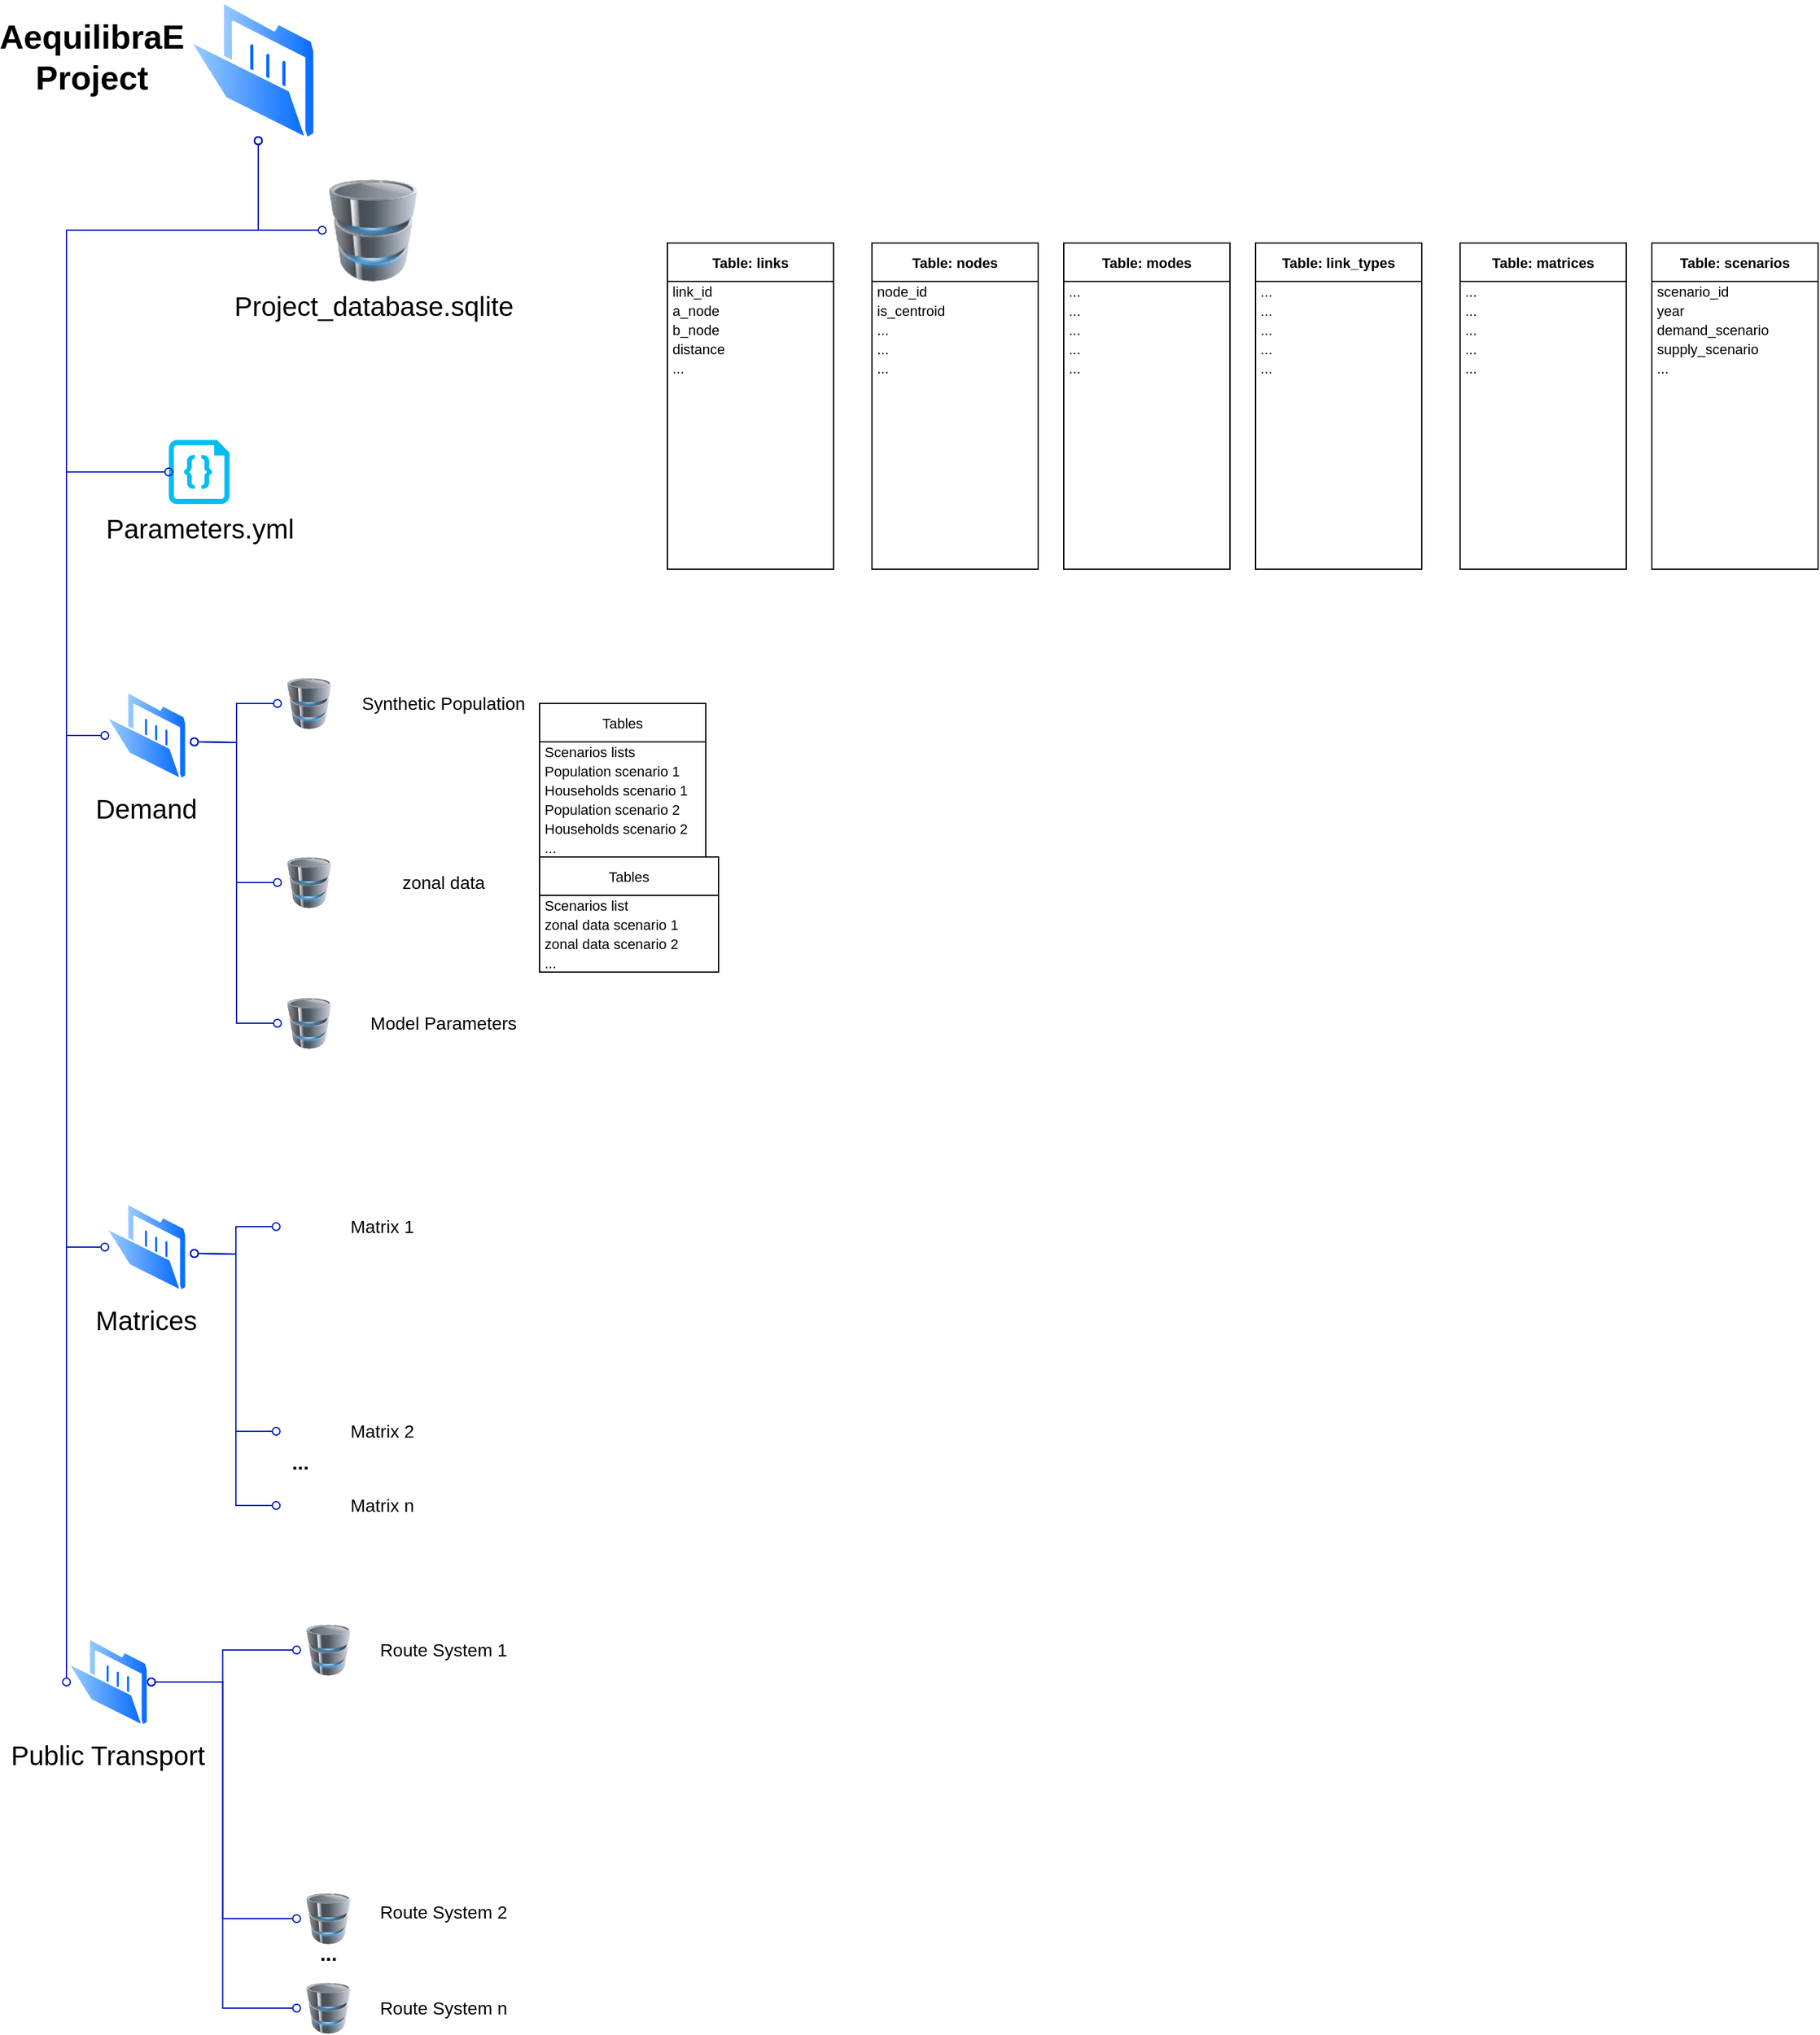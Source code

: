 <mxfile version="20.4.0" type="github">
  <diagram id="SmmHT-76sTtbEDoEjSkX" name="Page-1">
    <mxGraphModel dx="3437" dy="1870" grid="1" gridSize="10" guides="1" tooltips="1" connect="1" arrows="1" fold="1" page="1" pageScale="1" pageWidth="1169" pageHeight="827" math="0" shadow="0">
      <root>
        <mxCell id="0" />
        <mxCell id="1" parent="0" />
        <mxCell id="51nqaLBbArFpjwlJXphi-8" style="edgeStyle=orthogonalEdgeStyle;rounded=0;orthogonalLoop=1;jettySize=auto;html=1;entryX=0;entryY=0.5;entryDx=0;entryDy=0;endArrow=oval;endFill=0;startArrow=oval;startFill=0;endSize=6;targetPerimeterSpacing=6;sourcePerimeterSpacing=2;startSize=6;fillColor=#0050ef;strokeColor=#001DBC;" parent="1" target="51nqaLBbArFpjwlJXphi-7" edge="1">
          <mxGeometry relative="1" as="geometry">
            <mxPoint x="230" y="130" as="sourcePoint" />
            <Array as="points">
              <mxPoint x="230" y="200" />
            </Array>
          </mxGeometry>
        </mxCell>
        <mxCell id="51nqaLBbArFpjwlJXphi-1" value="" style="aspect=fixed;perimeter=ellipsePerimeter;html=1;align=center;shadow=0;dashed=0;spacingTop=3;image;image=img/lib/active_directory/folder_open.svg;" parent="1" vertex="1">
          <mxGeometry x="174.4" y="20" width="101.2" height="110" as="geometry" />
        </mxCell>
        <mxCell id="51nqaLBbArFpjwlJXphi-4" value="Matrices" style="aspect=fixed;perimeter=ellipsePerimeter;html=1;align=center;shadow=0;dashed=0;spacingTop=3;image;image=img/lib/active_directory/folder_open.svg;fontSize=21;" parent="1" vertex="1">
          <mxGeometry x="110" y="960" width="64.4" height="70" as="geometry" />
        </mxCell>
        <mxCell id="51nqaLBbArFpjwlJXphi-6" value="Public Transport" style="aspect=fixed;perimeter=ellipsePerimeter;html=1;align=center;shadow=0;dashed=0;spacingTop=3;image;image=img/lib/active_directory/folder_open.svg;fontSize=21;" parent="1" vertex="1">
          <mxGeometry x="80" y="1300" width="64.4" height="70" as="geometry" />
        </mxCell>
        <mxCell id="51nqaLBbArFpjwlJXphi-7" value="Project_database.sqlite" style="image;html=1;image=img/lib/clip_art/computers/Database_128x128.png;fontSize=21;" parent="1" vertex="1">
          <mxGeometry x="280" y="160" width="80" height="80" as="geometry" />
        </mxCell>
        <mxCell id="51nqaLBbArFpjwlJXphi-9" style="edgeStyle=orthogonalEdgeStyle;rounded=0;orthogonalLoop=1;jettySize=auto;html=1;entryX=0;entryY=0.5;entryDx=0;entryDy=0;endArrow=oval;endFill=0;startArrow=oval;startFill=0;endSize=6;targetPerimeterSpacing=6;sourcePerimeterSpacing=2;startSize=6;fillColor=#0050ef;strokeColor=#001DBC;" parent="1" target="51nqaLBbArFpjwlJXphi-4" edge="1">
          <mxGeometry relative="1" as="geometry">
            <mxPoint x="230" y="130" as="sourcePoint" />
            <mxPoint x="219.4" y="520" as="targetPoint" />
            <Array as="points">
              <mxPoint x="230" y="200" />
              <mxPoint x="80" y="200" />
              <mxPoint x="80" y="995" />
            </Array>
          </mxGeometry>
        </mxCell>
        <mxCell id="51nqaLBbArFpjwlJXphi-10" style="edgeStyle=orthogonalEdgeStyle;rounded=0;orthogonalLoop=1;jettySize=auto;html=1;entryX=0;entryY=0.5;entryDx=0;entryDy=0;endArrow=oval;endFill=0;startArrow=oval;startFill=0;endSize=6;targetPerimeterSpacing=6;sourcePerimeterSpacing=2;startSize=6;fillColor=#0050ef;strokeColor=#001DBC;" parent="1" target="51nqaLBbArFpjwlJXphi-6" edge="1">
          <mxGeometry relative="1" as="geometry">
            <mxPoint x="230" y="130" as="sourcePoint" />
            <mxPoint x="290.0" y="455" as="targetPoint" />
            <Array as="points">
              <mxPoint x="230" y="200" />
              <mxPoint x="80" y="200" />
              <mxPoint x="80" y="955" />
            </Array>
          </mxGeometry>
        </mxCell>
        <mxCell id="51nqaLBbArFpjwlJXphi-11" value="" style="shape=image;html=1;verticalAlign=top;verticalLabelPosition=bottom;labelBackgroundColor=#ffffff;imageAspect=0;aspect=fixed;image=https://cdn2.iconfinder.com/data/icons/competitive-strategy-and-corporate-training/512/740_Abstract_aggregation_cube_dimensional_matrix_Business_Management-128.png;fontSize=21;" parent="1" vertex="1">
          <mxGeometry x="244" y="960" width="38" height="38" as="geometry" />
        </mxCell>
        <mxCell id="51nqaLBbArFpjwlJXphi-13" value="" style="shape=image;html=1;verticalAlign=top;verticalLabelPosition=bottom;labelBackgroundColor=#ffffff;imageAspect=0;aspect=fixed;image=https://cdn2.iconfinder.com/data/icons/competitive-strategy-and-corporate-training/512/740_Abstract_aggregation_cube_dimensional_matrix_Business_Management-128.png;fontSize=21;" parent="1" vertex="1">
          <mxGeometry x="244" y="1120" width="38" height="38" as="geometry" />
        </mxCell>
        <mxCell id="51nqaLBbArFpjwlJXphi-14" value="" style="shape=image;html=1;verticalAlign=top;verticalLabelPosition=bottom;labelBackgroundColor=#ffffff;imageAspect=0;aspect=fixed;image=https://cdn2.iconfinder.com/data/icons/competitive-strategy-and-corporate-training/512/740_Abstract_aggregation_cube_dimensional_matrix_Business_Management-128.png;fontSize=21;" parent="1" vertex="1">
          <mxGeometry x="244" y="1178" width="38" height="38" as="geometry" />
        </mxCell>
        <mxCell id="51nqaLBbArFpjwlJXphi-15" value="Matrix 1" style="text;html=1;strokeColor=none;fillColor=none;align=center;verticalAlign=middle;whiteSpace=wrap;rounded=0;fontSize=14;" parent="1" vertex="1">
          <mxGeometry x="282" y="964" width="90" height="30" as="geometry" />
        </mxCell>
        <mxCell id="51nqaLBbArFpjwlJXphi-16" value="Matrix 2" style="text;html=1;strokeColor=none;fillColor=none;align=center;verticalAlign=middle;whiteSpace=wrap;rounded=0;fontSize=14;" parent="1" vertex="1">
          <mxGeometry x="282" y="1124" width="90" height="30" as="geometry" />
        </mxCell>
        <mxCell id="51nqaLBbArFpjwlJXphi-17" value="Matrix n" style="text;html=1;strokeColor=none;fillColor=none;align=center;verticalAlign=middle;whiteSpace=wrap;rounded=0;fontSize=14;" parent="1" vertex="1">
          <mxGeometry x="282" y="1182" width="90" height="30" as="geometry" />
        </mxCell>
        <mxCell id="51nqaLBbArFpjwlJXphi-18" value="..." style="text;html=1;strokeColor=none;fillColor=none;align=center;verticalAlign=middle;whiteSpace=wrap;rounded=0;fontSize=16;fontStyle=1" parent="1" vertex="1">
          <mxGeometry x="238" y="1148" width="50" height="30" as="geometry" />
        </mxCell>
        <mxCell id="51nqaLBbArFpjwlJXphi-20" style="edgeStyle=orthogonalEdgeStyle;rounded=0;orthogonalLoop=1;jettySize=auto;html=1;entryX=0;entryY=0.5;entryDx=0;entryDy=0;endArrow=oval;endFill=0;startArrow=oval;startFill=0;endSize=6;targetPerimeterSpacing=6;sourcePerimeterSpacing=2;startSize=6;fillColor=#0050ef;strokeColor=#001DBC;" parent="1" target="51nqaLBbArFpjwlJXphi-11" edge="1">
          <mxGeometry relative="1" as="geometry">
            <mxPoint x="180" y="1000" as="sourcePoint" />
            <mxPoint x="354.7" y="780" as="targetPoint" />
          </mxGeometry>
        </mxCell>
        <mxCell id="51nqaLBbArFpjwlJXphi-21" style="edgeStyle=orthogonalEdgeStyle;rounded=0;orthogonalLoop=1;jettySize=auto;html=1;entryX=0;entryY=0.5;entryDx=0;entryDy=0;endArrow=oval;endFill=0;startArrow=oval;startFill=0;endSize=6;targetPerimeterSpacing=6;sourcePerimeterSpacing=2;startSize=6;fillColor=#0050ef;strokeColor=#001DBC;" parent="1" target="51nqaLBbArFpjwlJXphi-13" edge="1">
          <mxGeometry relative="1" as="geometry">
            <mxPoint x="180" y="1000" as="sourcePoint" />
            <mxPoint x="261" y="939" as="targetPoint" />
          </mxGeometry>
        </mxCell>
        <mxCell id="51nqaLBbArFpjwlJXphi-22" style="edgeStyle=orthogonalEdgeStyle;rounded=0;orthogonalLoop=1;jettySize=auto;html=1;entryX=0;entryY=0.5;entryDx=0;entryDy=0;endArrow=oval;endFill=0;startArrow=oval;startFill=0;endSize=6;targetPerimeterSpacing=6;sourcePerimeterSpacing=2;startSize=6;fillColor=#0050ef;strokeColor=#001DBC;" parent="1" target="51nqaLBbArFpjwlJXphi-14" edge="1">
          <mxGeometry relative="1" as="geometry">
            <mxPoint x="180" y="1000" as="sourcePoint" />
            <mxPoint x="221" y="1067" as="targetPoint" />
          </mxGeometry>
        </mxCell>
        <mxCell id="51nqaLBbArFpjwlJXphi-23" value="" style="image;html=1;image=img/lib/clip_art/computers/Database_128x128.png" parent="1" vertex="1">
          <mxGeometry x="260" y="1290" width="50" height="40" as="geometry" />
        </mxCell>
        <mxCell id="51nqaLBbArFpjwlJXphi-24" value="" style="image;html=1;image=img/lib/clip_art/computers/Database_128x128.png" parent="1" vertex="1">
          <mxGeometry x="260" y="1500" width="50" height="40" as="geometry" />
        </mxCell>
        <mxCell id="51nqaLBbArFpjwlJXphi-25" value="" style="image;html=1;image=img/lib/clip_art/computers/Database_128x128.png" parent="1" vertex="1">
          <mxGeometry x="260" y="1570" width="50" height="40" as="geometry" />
        </mxCell>
        <mxCell id="51nqaLBbArFpjwlJXphi-26" style="edgeStyle=orthogonalEdgeStyle;rounded=0;orthogonalLoop=1;jettySize=auto;html=1;entryX=0;entryY=0.5;entryDx=0;entryDy=0;endArrow=oval;endFill=0;startArrow=oval;startFill=0;endSize=6;targetPerimeterSpacing=6;sourcePerimeterSpacing=2;startSize=6;fillColor=#0050ef;strokeColor=#001DBC;" parent="1" source="51nqaLBbArFpjwlJXphi-6" target="51nqaLBbArFpjwlJXphi-25" edge="1">
          <mxGeometry relative="1" as="geometry">
            <mxPoint x="150" y="1240" as="sourcePoint" />
            <mxPoint x="511" y="1349" as="targetPoint" />
          </mxGeometry>
        </mxCell>
        <mxCell id="51nqaLBbArFpjwlJXphi-27" style="edgeStyle=orthogonalEdgeStyle;rounded=0;orthogonalLoop=1;jettySize=auto;html=1;entryX=0;entryY=0.5;entryDx=0;entryDy=0;endArrow=oval;endFill=0;startArrow=oval;startFill=0;endSize=6;targetPerimeterSpacing=6;sourcePerimeterSpacing=2;startSize=6;fillColor=#0050ef;strokeColor=#001DBC;" parent="1" source="51nqaLBbArFpjwlJXphi-6" target="51nqaLBbArFpjwlJXphi-24" edge="1">
          <mxGeometry relative="1" as="geometry">
            <mxPoint x="170" y="1250" as="sourcePoint" />
            <mxPoint x="521" y="1359" as="targetPoint" />
          </mxGeometry>
        </mxCell>
        <mxCell id="51nqaLBbArFpjwlJXphi-28" style="edgeStyle=orthogonalEdgeStyle;rounded=0;orthogonalLoop=1;jettySize=auto;html=1;entryX=0;entryY=0.5;entryDx=0;entryDy=0;endArrow=oval;endFill=0;startArrow=oval;startFill=0;endSize=6;targetPerimeterSpacing=6;sourcePerimeterSpacing=2;startSize=6;fillColor=#0050ef;strokeColor=#001DBC;" parent="1" source="51nqaLBbArFpjwlJXphi-6" target="51nqaLBbArFpjwlJXphi-23" edge="1">
          <mxGeometry relative="1" as="geometry">
            <mxPoint x="160" y="1230" as="sourcePoint" />
            <mxPoint x="531" y="1369" as="targetPoint" />
          </mxGeometry>
        </mxCell>
        <mxCell id="51nqaLBbArFpjwlJXphi-29" value="Route System 1" style="text;html=1;strokeColor=none;fillColor=none;align=center;verticalAlign=middle;whiteSpace=wrap;rounded=0;fontSize=14;" parent="1" vertex="1">
          <mxGeometry x="310" y="1295" width="130" height="30" as="geometry" />
        </mxCell>
        <mxCell id="51nqaLBbArFpjwlJXphi-30" value="Route System 2" style="text;html=1;strokeColor=none;fillColor=none;align=center;verticalAlign=middle;whiteSpace=wrap;rounded=0;fontSize=14;" parent="1" vertex="1">
          <mxGeometry x="310" y="1500" width="130" height="30" as="geometry" />
        </mxCell>
        <mxCell id="51nqaLBbArFpjwlJXphi-31" value="Route System n" style="text;html=1;strokeColor=none;fillColor=none;align=center;verticalAlign=middle;whiteSpace=wrap;rounded=0;fontSize=14;" parent="1" vertex="1">
          <mxGeometry x="310" y="1575" width="130" height="30" as="geometry" />
        </mxCell>
        <mxCell id="51nqaLBbArFpjwlJXphi-32" value="..." style="text;html=1;strokeColor=none;fillColor=none;align=center;verticalAlign=middle;whiteSpace=wrap;rounded=0;fontSize=16;fontStyle=1" parent="1" vertex="1">
          <mxGeometry x="260" y="1532" width="50" height="30" as="geometry" />
        </mxCell>
        <mxCell id="51nqaLBbArFpjwlJXphi-33" value="Demand" style="aspect=fixed;perimeter=ellipsePerimeter;html=1;align=center;shadow=0;dashed=0;spacingTop=3;image;image=img/lib/active_directory/folder_open.svg;fontSize=21;" parent="1" vertex="1">
          <mxGeometry x="110" y="560" width="64.4" height="70" as="geometry" />
        </mxCell>
        <mxCell id="51nqaLBbArFpjwlJXphi-34" style="edgeStyle=orthogonalEdgeStyle;rounded=0;orthogonalLoop=1;jettySize=auto;html=1;entryX=0;entryY=0.5;entryDx=0;entryDy=0;endArrow=oval;endFill=0;startArrow=oval;startFill=0;endSize=6;targetPerimeterSpacing=6;sourcePerimeterSpacing=2;startSize=6;fillColor=#0050ef;strokeColor=#001DBC;" parent="1" target="51nqaLBbArFpjwlJXphi-33" edge="1">
          <mxGeometry relative="1" as="geometry">
            <mxPoint x="230" y="130" as="sourcePoint" />
            <mxPoint x="120.0" y="765" as="targetPoint" />
            <Array as="points">
              <mxPoint x="230" y="200" />
              <mxPoint x="80" y="200" />
              <mxPoint x="80" y="595" />
            </Array>
          </mxGeometry>
        </mxCell>
        <mxCell id="51nqaLBbArFpjwlJXphi-35" value="AequilibraE&lt;br style=&quot;font-size: 26px;&quot;&gt;Project" style="text;html=1;strokeColor=none;fillColor=none;align=center;verticalAlign=middle;whiteSpace=wrap;rounded=0;fontSize=26;fontStyle=1" parent="1" vertex="1">
          <mxGeometry x="70" y="50" width="60" height="30" as="geometry" />
        </mxCell>
        <mxCell id="51nqaLBbArFpjwlJXphi-37" value="" style="image;html=1;image=img/lib/clip_art/computers/Database_128x128.png" parent="1" vertex="1">
          <mxGeometry x="245" y="550" width="50" height="40" as="geometry" />
        </mxCell>
        <mxCell id="51nqaLBbArFpjwlJXphi-38" value="Synthetic Population" style="text;html=1;strokeColor=none;fillColor=none;align=center;verticalAlign=middle;whiteSpace=wrap;rounded=0;fontSize=14;" parent="1" vertex="1">
          <mxGeometry x="310" y="555" width="130" height="30" as="geometry" />
        </mxCell>
        <mxCell id="51nqaLBbArFpjwlJXphi-39" value="" style="image;html=1;image=img/lib/clip_art/computers/Database_128x128.png" parent="1" vertex="1">
          <mxGeometry x="245" y="690" width="50" height="40" as="geometry" />
        </mxCell>
        <mxCell id="51nqaLBbArFpjwlJXphi-40" value="zonal data" style="text;html=1;strokeColor=none;fillColor=none;align=center;verticalAlign=middle;whiteSpace=wrap;rounded=0;fontSize=14;" parent="1" vertex="1">
          <mxGeometry x="310" y="695" width="130" height="30" as="geometry" />
        </mxCell>
        <mxCell id="51nqaLBbArFpjwlJXphi-41" value="" style="image;html=1;image=img/lib/clip_art/computers/Database_128x128.png" parent="1" vertex="1">
          <mxGeometry x="245" y="800" width="50" height="40" as="geometry" />
        </mxCell>
        <mxCell id="51nqaLBbArFpjwlJXphi-42" value="Model Parameters" style="text;html=1;strokeColor=none;fillColor=none;align=center;verticalAlign=middle;whiteSpace=wrap;rounded=0;fontSize=14;" parent="1" vertex="1">
          <mxGeometry x="310" y="805" width="130" height="30" as="geometry" />
        </mxCell>
        <mxCell id="51nqaLBbArFpjwlJXphi-43" style="edgeStyle=orthogonalEdgeStyle;rounded=0;orthogonalLoop=1;jettySize=auto;html=1;entryX=0;entryY=0.5;entryDx=0;entryDy=0;endArrow=oval;endFill=0;startArrow=oval;startFill=0;endSize=6;targetPerimeterSpacing=6;sourcePerimeterSpacing=2;startSize=6;fillColor=#0050ef;strokeColor=#001DBC;" parent="1" target="51nqaLBbArFpjwlJXphi-37" edge="1">
          <mxGeometry relative="1" as="geometry">
            <mxPoint x="180" y="600" as="sourcePoint" />
            <mxPoint x="264" y="740" as="targetPoint" />
          </mxGeometry>
        </mxCell>
        <mxCell id="51nqaLBbArFpjwlJXphi-44" style="edgeStyle=orthogonalEdgeStyle;rounded=0;orthogonalLoop=1;jettySize=auto;html=1;entryX=0;entryY=0.5;entryDx=0;entryDy=0;endArrow=oval;endFill=0;startArrow=oval;startFill=0;endSize=6;targetPerimeterSpacing=6;sourcePerimeterSpacing=2;startSize=6;fillColor=#0050ef;strokeColor=#001DBC;" parent="1" target="51nqaLBbArFpjwlJXphi-39" edge="1">
          <mxGeometry relative="1" as="geometry">
            <mxPoint x="180" y="600" as="sourcePoint" />
            <mxPoint x="255" y="580" as="targetPoint" />
          </mxGeometry>
        </mxCell>
        <mxCell id="51nqaLBbArFpjwlJXphi-45" style="edgeStyle=orthogonalEdgeStyle;rounded=0;orthogonalLoop=1;jettySize=auto;html=1;entryX=0;entryY=0.5;entryDx=0;entryDy=0;endArrow=oval;endFill=0;startArrow=oval;startFill=0;endSize=6;targetPerimeterSpacing=6;sourcePerimeterSpacing=2;startSize=6;fillColor=#0050ef;strokeColor=#001DBC;" parent="1" target="51nqaLBbArFpjwlJXphi-41" edge="1">
          <mxGeometry relative="1" as="geometry">
            <mxPoint x="180" y="600" as="sourcePoint" />
            <mxPoint x="255" y="640" as="targetPoint" />
          </mxGeometry>
        </mxCell>
        <mxCell id="51nqaLBbArFpjwlJXphi-72" value="Tables" style="swimlane;fontStyle=0;childLayout=stackLayout;horizontal=1;startSize=30;horizontalStack=0;resizeParent=1;resizeParentMax=0;resizeLast=0;collapsible=1;marginBottom=0;fontSize=11;spacing=1;" parent="1" vertex="1">
          <mxGeometry x="450" y="570" width="130" height="120" as="geometry" />
        </mxCell>
        <mxCell id="eMc6hgrokqvifs7f22zR-149" value="Scenarios lists" style="text;strokeColor=none;fillColor=none;align=left;verticalAlign=middle;spacingLeft=4;spacingRight=0;overflow=hidden;points=[[0,0.5],[1,0.5]];portConstraint=eastwest;rotatable=0;fontSize=11;spacing=0;" vertex="1" parent="51nqaLBbArFpjwlJXphi-72">
          <mxGeometry y="30" width="130" height="15" as="geometry" />
        </mxCell>
        <mxCell id="51nqaLBbArFpjwlJXphi-73" value="Population scenario 1" style="text;strokeColor=none;fillColor=none;align=left;verticalAlign=middle;spacingLeft=4;spacingRight=0;overflow=hidden;points=[[0,0.5],[1,0.5]];portConstraint=eastwest;rotatable=0;fontSize=11;spacing=0;" parent="51nqaLBbArFpjwlJXphi-72" vertex="1">
          <mxGeometry y="45" width="130" height="15" as="geometry" />
        </mxCell>
        <mxCell id="51nqaLBbArFpjwlJXphi-74" value="Households scenario 1" style="text;strokeColor=none;fillColor=none;align=left;verticalAlign=middle;spacingLeft=4;spacingRight=0;overflow=hidden;points=[[0,0.5],[1,0.5]];portConstraint=eastwest;rotatable=0;fontSize=11;spacing=0;" parent="51nqaLBbArFpjwlJXphi-72" vertex="1">
          <mxGeometry y="60" width="130" height="15" as="geometry" />
        </mxCell>
        <mxCell id="51nqaLBbArFpjwlJXphi-75" value="Population scenario 2" style="text;strokeColor=none;fillColor=none;align=left;verticalAlign=middle;spacingLeft=4;spacingRight=0;overflow=hidden;points=[[0,0.5],[1,0.5]];portConstraint=eastwest;rotatable=0;fontSize=11;spacing=0;" parent="51nqaLBbArFpjwlJXphi-72" vertex="1">
          <mxGeometry y="75" width="130" height="15" as="geometry" />
        </mxCell>
        <mxCell id="51nqaLBbArFpjwlJXphi-77" value="Households scenario 2" style="text;strokeColor=none;fillColor=none;align=left;verticalAlign=middle;spacingLeft=4;spacingRight=0;overflow=hidden;points=[[0,0.5],[1,0.5]];portConstraint=eastwest;rotatable=0;fontSize=11;spacing=0;" parent="51nqaLBbArFpjwlJXphi-72" vertex="1">
          <mxGeometry y="90" width="130" height="15" as="geometry" />
        </mxCell>
        <mxCell id="51nqaLBbArFpjwlJXphi-78" value="..." style="text;strokeColor=none;fillColor=none;align=left;verticalAlign=middle;spacingLeft=4;spacingRight=0;overflow=hidden;points=[[0,0.5],[1,0.5]];portConstraint=eastwest;rotatable=0;fontSize=11;spacing=0;" parent="51nqaLBbArFpjwlJXphi-72" vertex="1">
          <mxGeometry y="105" width="130" height="15" as="geometry" />
        </mxCell>
        <mxCell id="51nqaLBbArFpjwlJXphi-80" value="Tables" style="swimlane;fontStyle=0;childLayout=stackLayout;horizontal=1;startSize=30;horizontalStack=0;resizeParent=1;resizeParentMax=0;resizeLast=0;collapsible=1;marginBottom=0;fontSize=11;spacing=1;" parent="1" vertex="1">
          <mxGeometry x="450" y="690" width="140" height="90" as="geometry" />
        </mxCell>
        <mxCell id="eMc6hgrokqvifs7f22zR-150" value="Scenarios list" style="text;strokeColor=none;fillColor=none;align=left;verticalAlign=middle;spacingLeft=4;spacingRight=0;overflow=hidden;points=[[0,0.5],[1,0.5]];portConstraint=eastwest;rotatable=0;fontSize=11;spacing=0;" vertex="1" parent="51nqaLBbArFpjwlJXphi-80">
          <mxGeometry y="30" width="140" height="15" as="geometry" />
        </mxCell>
        <mxCell id="51nqaLBbArFpjwlJXphi-81" value="zonal data scenario 1" style="text;strokeColor=none;fillColor=none;align=left;verticalAlign=middle;spacingLeft=4;spacingRight=0;overflow=hidden;points=[[0,0.5],[1,0.5]];portConstraint=eastwest;rotatable=0;fontSize=11;spacing=0;" parent="51nqaLBbArFpjwlJXphi-80" vertex="1">
          <mxGeometry y="45" width="140" height="15" as="geometry" />
        </mxCell>
        <mxCell id="51nqaLBbArFpjwlJXphi-82" value="zonal data scenario 2" style="text;strokeColor=none;fillColor=none;align=left;verticalAlign=middle;spacingLeft=4;spacingRight=0;overflow=hidden;points=[[0,0.5],[1,0.5]];portConstraint=eastwest;rotatable=0;fontSize=11;spacing=0;" parent="51nqaLBbArFpjwlJXphi-80" vertex="1">
          <mxGeometry y="60" width="140" height="15" as="geometry" />
        </mxCell>
        <mxCell id="51nqaLBbArFpjwlJXphi-85" value="..." style="text;strokeColor=none;fillColor=none;align=left;verticalAlign=middle;spacingLeft=4;spacingRight=0;overflow=hidden;points=[[0,0.5],[1,0.5]];portConstraint=eastwest;rotatable=0;fontSize=11;spacing=0;" parent="51nqaLBbArFpjwlJXphi-80" vertex="1">
          <mxGeometry y="75" width="140" height="15" as="geometry" />
        </mxCell>
        <mxCell id="eMc6hgrokqvifs7f22zR-1" value="Parameters.yml" style="verticalLabelPosition=bottom;html=1;verticalAlign=top;align=center;strokeColor=none;fillColor=#00BEF2;shape=mxgraph.azure.code_file;pointerEvents=1;fontSize=21;" vertex="1" parent="1">
          <mxGeometry x="160" y="364" width="47.5" height="50" as="geometry" />
        </mxCell>
        <mxCell id="eMc6hgrokqvifs7f22zR-3" style="edgeStyle=orthogonalEdgeStyle;rounded=0;orthogonalLoop=1;jettySize=auto;html=1;entryX=0;entryY=0.5;entryDx=0;entryDy=0;endArrow=oval;endFill=0;startArrow=oval;startFill=0;endSize=6;targetPerimeterSpacing=6;sourcePerimeterSpacing=2;startSize=6;fillColor=#0050ef;strokeColor=#001DBC;entryPerimeter=0;" edge="1" parent="1" target="eMc6hgrokqvifs7f22zR-1">
          <mxGeometry relative="1" as="geometry">
            <mxPoint x="230" y="130" as="sourcePoint" />
            <Array as="points">
              <mxPoint x="230" y="200" />
              <mxPoint x="80" y="200" />
              <mxPoint x="80" y="389" />
            </Array>
            <mxPoint x="290" y="210" as="targetPoint" />
          </mxGeometry>
        </mxCell>
        <mxCell id="eMc6hgrokqvifs7f22zR-5" value="Table: links" style="swimlane;fontStyle=1;childLayout=stackLayout;horizontal=1;startSize=30;horizontalStack=0;resizeParent=1;resizeParentMax=0;resizeLast=0;collapsible=1;marginBottom=0;fontSize=11;spacing=1;" vertex="1" parent="1">
          <mxGeometry x="550" y="210" width="130" height="255" as="geometry" />
        </mxCell>
        <mxCell id="eMc6hgrokqvifs7f22zR-6" value="link_id" style="text;strokeColor=none;fillColor=none;align=left;verticalAlign=middle;spacingLeft=4;spacingRight=0;overflow=hidden;points=[[0,0.5],[1,0.5]];portConstraint=eastwest;rotatable=0;fontSize=11;spacing=0;" vertex="1" parent="eMc6hgrokqvifs7f22zR-5">
          <mxGeometry y="30" width="130" height="15" as="geometry" />
        </mxCell>
        <mxCell id="eMc6hgrokqvifs7f22zR-7" value="a_node" style="text;strokeColor=none;fillColor=none;align=left;verticalAlign=middle;spacingLeft=4;spacingRight=0;overflow=hidden;points=[[0,0.5],[1,0.5]];portConstraint=eastwest;rotatable=0;fontSize=11;spacing=0;" vertex="1" parent="eMc6hgrokqvifs7f22zR-5">
          <mxGeometry y="45" width="130" height="15" as="geometry" />
        </mxCell>
        <mxCell id="eMc6hgrokqvifs7f22zR-8" value="b_node" style="text;strokeColor=none;fillColor=none;align=left;verticalAlign=middle;spacingLeft=4;spacingRight=0;overflow=hidden;points=[[0,0.5],[1,0.5]];portConstraint=eastwest;rotatable=0;fontSize=11;spacing=0;" vertex="1" parent="eMc6hgrokqvifs7f22zR-5">
          <mxGeometry y="60" width="130" height="15" as="geometry" />
        </mxCell>
        <mxCell id="eMc6hgrokqvifs7f22zR-9" value="distance" style="text;strokeColor=none;fillColor=none;align=left;verticalAlign=middle;spacingLeft=4;spacingRight=0;overflow=hidden;points=[[0,0.5],[1,0.5]];portConstraint=eastwest;rotatable=0;fontSize=11;spacing=0;" vertex="1" parent="eMc6hgrokqvifs7f22zR-5">
          <mxGeometry y="75" width="130" height="15" as="geometry" />
        </mxCell>
        <mxCell id="eMc6hgrokqvifs7f22zR-10" value="..." style="text;strokeColor=none;fillColor=none;align=left;verticalAlign=middle;spacingLeft=4;spacingRight=0;overflow=hidden;points=[[0,0.5],[1,0.5]];portConstraint=eastwest;rotatable=0;fontSize=11;spacing=0;" vertex="1" parent="eMc6hgrokqvifs7f22zR-5">
          <mxGeometry y="90" width="130" height="15" as="geometry" />
        </mxCell>
        <mxCell id="eMc6hgrokqvifs7f22zR-20" style="text;strokeColor=none;fillColor=none;align=left;verticalAlign=middle;spacingLeft=4;spacingRight=0;overflow=hidden;points=[[0,0.5],[1,0.5]];portConstraint=eastwest;rotatable=0;fontSize=11;spacing=0;" vertex="1" parent="eMc6hgrokqvifs7f22zR-5">
          <mxGeometry y="105" width="130" height="15" as="geometry" />
        </mxCell>
        <mxCell id="eMc6hgrokqvifs7f22zR-19" style="text;strokeColor=none;fillColor=none;align=left;verticalAlign=middle;spacingLeft=4;spacingRight=0;overflow=hidden;points=[[0,0.5],[1,0.5]];portConstraint=eastwest;rotatable=0;fontSize=11;spacing=0;" vertex="1" parent="eMc6hgrokqvifs7f22zR-5">
          <mxGeometry y="120" width="130" height="15" as="geometry" />
        </mxCell>
        <mxCell id="eMc6hgrokqvifs7f22zR-18" style="text;strokeColor=none;fillColor=none;align=left;verticalAlign=middle;spacingLeft=4;spacingRight=0;overflow=hidden;points=[[0,0.5],[1,0.5]];portConstraint=eastwest;rotatable=0;fontSize=11;spacing=0;" vertex="1" parent="eMc6hgrokqvifs7f22zR-5">
          <mxGeometry y="135" width="130" height="15" as="geometry" />
        </mxCell>
        <mxCell id="eMc6hgrokqvifs7f22zR-17" style="text;strokeColor=none;fillColor=none;align=left;verticalAlign=middle;spacingLeft=4;spacingRight=0;overflow=hidden;points=[[0,0.5],[1,0.5]];portConstraint=eastwest;rotatable=0;fontSize=11;spacing=0;" vertex="1" parent="eMc6hgrokqvifs7f22zR-5">
          <mxGeometry y="150" width="130" height="15" as="geometry" />
        </mxCell>
        <mxCell id="eMc6hgrokqvifs7f22zR-16" style="text;strokeColor=none;fillColor=none;align=left;verticalAlign=middle;spacingLeft=4;spacingRight=0;overflow=hidden;points=[[0,0.5],[1,0.5]];portConstraint=eastwest;rotatable=0;fontSize=11;spacing=0;" vertex="1" parent="eMc6hgrokqvifs7f22zR-5">
          <mxGeometry y="165" width="130" height="15" as="geometry" />
        </mxCell>
        <mxCell id="eMc6hgrokqvifs7f22zR-15" style="text;strokeColor=none;fillColor=none;align=left;verticalAlign=middle;spacingLeft=4;spacingRight=0;overflow=hidden;points=[[0,0.5],[1,0.5]];portConstraint=eastwest;rotatable=0;fontSize=11;spacing=0;" vertex="1" parent="eMc6hgrokqvifs7f22zR-5">
          <mxGeometry y="180" width="130" height="15" as="geometry" />
        </mxCell>
        <mxCell id="eMc6hgrokqvifs7f22zR-14" style="text;strokeColor=none;fillColor=none;align=left;verticalAlign=middle;spacingLeft=4;spacingRight=0;overflow=hidden;points=[[0,0.5],[1,0.5]];portConstraint=eastwest;rotatable=0;fontSize=11;spacing=0;" vertex="1" parent="eMc6hgrokqvifs7f22zR-5">
          <mxGeometry y="195" width="130" height="15" as="geometry" />
        </mxCell>
        <mxCell id="eMc6hgrokqvifs7f22zR-13" style="text;strokeColor=none;fillColor=none;align=left;verticalAlign=middle;spacingLeft=4;spacingRight=0;overflow=hidden;points=[[0,0.5],[1,0.5]];portConstraint=eastwest;rotatable=0;fontSize=11;spacing=0;" vertex="1" parent="eMc6hgrokqvifs7f22zR-5">
          <mxGeometry y="210" width="130" height="15" as="geometry" />
        </mxCell>
        <mxCell id="eMc6hgrokqvifs7f22zR-12" style="text;strokeColor=none;fillColor=none;align=left;verticalAlign=middle;spacingLeft=4;spacingRight=0;overflow=hidden;points=[[0,0.5],[1,0.5]];portConstraint=eastwest;rotatable=0;fontSize=11;spacing=0;" vertex="1" parent="eMc6hgrokqvifs7f22zR-5">
          <mxGeometry y="225" width="130" height="15" as="geometry" />
        </mxCell>
        <mxCell id="eMc6hgrokqvifs7f22zR-11" style="text;strokeColor=none;fillColor=none;align=left;verticalAlign=middle;spacingLeft=4;spacingRight=0;overflow=hidden;points=[[0,0.5],[1,0.5]];portConstraint=eastwest;rotatable=0;fontSize=11;spacing=0;" vertex="1" parent="eMc6hgrokqvifs7f22zR-5">
          <mxGeometry y="240" width="130" height="15" as="geometry" />
        </mxCell>
        <mxCell id="eMc6hgrokqvifs7f22zR-21" value="Table: nodes" style="swimlane;fontStyle=1;childLayout=stackLayout;horizontal=1;startSize=30;horizontalStack=0;resizeParent=1;resizeParentMax=0;resizeLast=0;collapsible=1;marginBottom=0;fontSize=11;spacing=1;" vertex="1" parent="1">
          <mxGeometry x="710" y="210" width="130" height="255" as="geometry" />
        </mxCell>
        <mxCell id="eMc6hgrokqvifs7f22zR-22" value="node_id" style="text;strokeColor=none;fillColor=none;align=left;verticalAlign=middle;spacingLeft=4;spacingRight=0;overflow=hidden;points=[[0,0.5],[1,0.5]];portConstraint=eastwest;rotatable=0;fontSize=11;spacing=0;" vertex="1" parent="eMc6hgrokqvifs7f22zR-21">
          <mxGeometry y="30" width="130" height="15" as="geometry" />
        </mxCell>
        <mxCell id="eMc6hgrokqvifs7f22zR-23" value="is_centroid" style="text;strokeColor=none;fillColor=none;align=left;verticalAlign=middle;spacingLeft=4;spacingRight=0;overflow=hidden;points=[[0,0.5],[1,0.5]];portConstraint=eastwest;rotatable=0;fontSize=11;spacing=0;" vertex="1" parent="eMc6hgrokqvifs7f22zR-21">
          <mxGeometry y="45" width="130" height="15" as="geometry" />
        </mxCell>
        <mxCell id="eMc6hgrokqvifs7f22zR-24" value="..." style="text;strokeColor=none;fillColor=none;align=left;verticalAlign=middle;spacingLeft=4;spacingRight=0;overflow=hidden;points=[[0,0.5],[1,0.5]];portConstraint=eastwest;rotatable=0;fontSize=11;spacing=0;" vertex="1" parent="eMc6hgrokqvifs7f22zR-21">
          <mxGeometry y="60" width="130" height="15" as="geometry" />
        </mxCell>
        <mxCell id="eMc6hgrokqvifs7f22zR-25" value="..." style="text;strokeColor=none;fillColor=none;align=left;verticalAlign=middle;spacingLeft=4;spacingRight=0;overflow=hidden;points=[[0,0.5],[1,0.5]];portConstraint=eastwest;rotatable=0;fontSize=11;spacing=0;" vertex="1" parent="eMc6hgrokqvifs7f22zR-21">
          <mxGeometry y="75" width="130" height="15" as="geometry" />
        </mxCell>
        <mxCell id="eMc6hgrokqvifs7f22zR-26" value="..." style="text;strokeColor=none;fillColor=none;align=left;verticalAlign=middle;spacingLeft=4;spacingRight=0;overflow=hidden;points=[[0,0.5],[1,0.5]];portConstraint=eastwest;rotatable=0;fontSize=11;spacing=0;" vertex="1" parent="eMc6hgrokqvifs7f22zR-21">
          <mxGeometry y="90" width="130" height="15" as="geometry" />
        </mxCell>
        <mxCell id="eMc6hgrokqvifs7f22zR-27" style="text;strokeColor=none;fillColor=none;align=left;verticalAlign=middle;spacingLeft=4;spacingRight=0;overflow=hidden;points=[[0,0.5],[1,0.5]];portConstraint=eastwest;rotatable=0;fontSize=11;spacing=0;" vertex="1" parent="eMc6hgrokqvifs7f22zR-21">
          <mxGeometry y="105" width="130" height="15" as="geometry" />
        </mxCell>
        <mxCell id="eMc6hgrokqvifs7f22zR-28" style="text;strokeColor=none;fillColor=none;align=left;verticalAlign=middle;spacingLeft=4;spacingRight=0;overflow=hidden;points=[[0,0.5],[1,0.5]];portConstraint=eastwest;rotatable=0;fontSize=11;spacing=0;" vertex="1" parent="eMc6hgrokqvifs7f22zR-21">
          <mxGeometry y="120" width="130" height="15" as="geometry" />
        </mxCell>
        <mxCell id="eMc6hgrokqvifs7f22zR-29" style="text;strokeColor=none;fillColor=none;align=left;verticalAlign=middle;spacingLeft=4;spacingRight=0;overflow=hidden;points=[[0,0.5],[1,0.5]];portConstraint=eastwest;rotatable=0;fontSize=11;spacing=0;" vertex="1" parent="eMc6hgrokqvifs7f22zR-21">
          <mxGeometry y="135" width="130" height="15" as="geometry" />
        </mxCell>
        <mxCell id="eMc6hgrokqvifs7f22zR-30" style="text;strokeColor=none;fillColor=none;align=left;verticalAlign=middle;spacingLeft=4;spacingRight=0;overflow=hidden;points=[[0,0.5],[1,0.5]];portConstraint=eastwest;rotatable=0;fontSize=11;spacing=0;" vertex="1" parent="eMc6hgrokqvifs7f22zR-21">
          <mxGeometry y="150" width="130" height="15" as="geometry" />
        </mxCell>
        <mxCell id="eMc6hgrokqvifs7f22zR-31" style="text;strokeColor=none;fillColor=none;align=left;verticalAlign=middle;spacingLeft=4;spacingRight=0;overflow=hidden;points=[[0,0.5],[1,0.5]];portConstraint=eastwest;rotatable=0;fontSize=11;spacing=0;" vertex="1" parent="eMc6hgrokqvifs7f22zR-21">
          <mxGeometry y="165" width="130" height="15" as="geometry" />
        </mxCell>
        <mxCell id="eMc6hgrokqvifs7f22zR-32" style="text;strokeColor=none;fillColor=none;align=left;verticalAlign=middle;spacingLeft=4;spacingRight=0;overflow=hidden;points=[[0,0.5],[1,0.5]];portConstraint=eastwest;rotatable=0;fontSize=11;spacing=0;" vertex="1" parent="eMc6hgrokqvifs7f22zR-21">
          <mxGeometry y="180" width="130" height="15" as="geometry" />
        </mxCell>
        <mxCell id="eMc6hgrokqvifs7f22zR-33" style="text;strokeColor=none;fillColor=none;align=left;verticalAlign=middle;spacingLeft=4;spacingRight=0;overflow=hidden;points=[[0,0.5],[1,0.5]];portConstraint=eastwest;rotatable=0;fontSize=11;spacing=0;" vertex="1" parent="eMc6hgrokqvifs7f22zR-21">
          <mxGeometry y="195" width="130" height="15" as="geometry" />
        </mxCell>
        <mxCell id="eMc6hgrokqvifs7f22zR-34" style="text;strokeColor=none;fillColor=none;align=left;verticalAlign=middle;spacingLeft=4;spacingRight=0;overflow=hidden;points=[[0,0.5],[1,0.5]];portConstraint=eastwest;rotatable=0;fontSize=11;spacing=0;" vertex="1" parent="eMc6hgrokqvifs7f22zR-21">
          <mxGeometry y="210" width="130" height="15" as="geometry" />
        </mxCell>
        <mxCell id="eMc6hgrokqvifs7f22zR-35" style="text;strokeColor=none;fillColor=none;align=left;verticalAlign=middle;spacingLeft=4;spacingRight=0;overflow=hidden;points=[[0,0.5],[1,0.5]];portConstraint=eastwest;rotatable=0;fontSize=11;spacing=0;" vertex="1" parent="eMc6hgrokqvifs7f22zR-21">
          <mxGeometry y="225" width="130" height="15" as="geometry" />
        </mxCell>
        <mxCell id="eMc6hgrokqvifs7f22zR-36" style="text;strokeColor=none;fillColor=none;align=left;verticalAlign=middle;spacingLeft=4;spacingRight=0;overflow=hidden;points=[[0,0.5],[1,0.5]];portConstraint=eastwest;rotatable=0;fontSize=11;spacing=0;" vertex="1" parent="eMc6hgrokqvifs7f22zR-21">
          <mxGeometry y="240" width="130" height="15" as="geometry" />
        </mxCell>
        <mxCell id="eMc6hgrokqvifs7f22zR-37" value="Table: modes" style="swimlane;fontStyle=1;childLayout=stackLayout;horizontal=1;startSize=30;horizontalStack=0;resizeParent=1;resizeParentMax=0;resizeLast=0;collapsible=1;marginBottom=0;fontSize=11;spacing=1;" vertex="1" parent="1">
          <mxGeometry x="860" y="210" width="130" height="255" as="geometry" />
        </mxCell>
        <mxCell id="eMc6hgrokqvifs7f22zR-38" value="..." style="text;strokeColor=none;fillColor=none;align=left;verticalAlign=middle;spacingLeft=4;spacingRight=0;overflow=hidden;points=[[0,0.5],[1,0.5]];portConstraint=eastwest;rotatable=0;fontSize=11;spacing=0;" vertex="1" parent="eMc6hgrokqvifs7f22zR-37">
          <mxGeometry y="30" width="130" height="15" as="geometry" />
        </mxCell>
        <mxCell id="eMc6hgrokqvifs7f22zR-39" value="..." style="text;strokeColor=none;fillColor=none;align=left;verticalAlign=middle;spacingLeft=4;spacingRight=0;overflow=hidden;points=[[0,0.5],[1,0.5]];portConstraint=eastwest;rotatable=0;fontSize=11;spacing=0;" vertex="1" parent="eMc6hgrokqvifs7f22zR-37">
          <mxGeometry y="45" width="130" height="15" as="geometry" />
        </mxCell>
        <mxCell id="eMc6hgrokqvifs7f22zR-40" value="..." style="text;strokeColor=none;fillColor=none;align=left;verticalAlign=middle;spacingLeft=4;spacingRight=0;overflow=hidden;points=[[0,0.5],[1,0.5]];portConstraint=eastwest;rotatable=0;fontSize=11;spacing=0;" vertex="1" parent="eMc6hgrokqvifs7f22zR-37">
          <mxGeometry y="60" width="130" height="15" as="geometry" />
        </mxCell>
        <mxCell id="eMc6hgrokqvifs7f22zR-41" value="..." style="text;strokeColor=none;fillColor=none;align=left;verticalAlign=middle;spacingLeft=4;spacingRight=0;overflow=hidden;points=[[0,0.5],[1,0.5]];portConstraint=eastwest;rotatable=0;fontSize=11;spacing=0;" vertex="1" parent="eMc6hgrokqvifs7f22zR-37">
          <mxGeometry y="75" width="130" height="15" as="geometry" />
        </mxCell>
        <mxCell id="eMc6hgrokqvifs7f22zR-42" value="..." style="text;strokeColor=none;fillColor=none;align=left;verticalAlign=middle;spacingLeft=4;spacingRight=0;overflow=hidden;points=[[0,0.5],[1,0.5]];portConstraint=eastwest;rotatable=0;fontSize=11;spacing=0;" vertex="1" parent="eMc6hgrokqvifs7f22zR-37">
          <mxGeometry y="90" width="130" height="15" as="geometry" />
        </mxCell>
        <mxCell id="eMc6hgrokqvifs7f22zR-43" style="text;strokeColor=none;fillColor=none;align=left;verticalAlign=middle;spacingLeft=4;spacingRight=0;overflow=hidden;points=[[0,0.5],[1,0.5]];portConstraint=eastwest;rotatable=0;fontSize=11;spacing=0;" vertex="1" parent="eMc6hgrokqvifs7f22zR-37">
          <mxGeometry y="105" width="130" height="15" as="geometry" />
        </mxCell>
        <mxCell id="eMc6hgrokqvifs7f22zR-44" style="text;strokeColor=none;fillColor=none;align=left;verticalAlign=middle;spacingLeft=4;spacingRight=0;overflow=hidden;points=[[0,0.5],[1,0.5]];portConstraint=eastwest;rotatable=0;fontSize=11;spacing=0;" vertex="1" parent="eMc6hgrokqvifs7f22zR-37">
          <mxGeometry y="120" width="130" height="15" as="geometry" />
        </mxCell>
        <mxCell id="eMc6hgrokqvifs7f22zR-45" style="text;strokeColor=none;fillColor=none;align=left;verticalAlign=middle;spacingLeft=4;spacingRight=0;overflow=hidden;points=[[0,0.5],[1,0.5]];portConstraint=eastwest;rotatable=0;fontSize=11;spacing=0;" vertex="1" parent="eMc6hgrokqvifs7f22zR-37">
          <mxGeometry y="135" width="130" height="15" as="geometry" />
        </mxCell>
        <mxCell id="eMc6hgrokqvifs7f22zR-46" style="text;strokeColor=none;fillColor=none;align=left;verticalAlign=middle;spacingLeft=4;spacingRight=0;overflow=hidden;points=[[0,0.5],[1,0.5]];portConstraint=eastwest;rotatable=0;fontSize=11;spacing=0;" vertex="1" parent="eMc6hgrokqvifs7f22zR-37">
          <mxGeometry y="150" width="130" height="15" as="geometry" />
        </mxCell>
        <mxCell id="eMc6hgrokqvifs7f22zR-47" style="text;strokeColor=none;fillColor=none;align=left;verticalAlign=middle;spacingLeft=4;spacingRight=0;overflow=hidden;points=[[0,0.5],[1,0.5]];portConstraint=eastwest;rotatable=0;fontSize=11;spacing=0;" vertex="1" parent="eMc6hgrokqvifs7f22zR-37">
          <mxGeometry y="165" width="130" height="15" as="geometry" />
        </mxCell>
        <mxCell id="eMc6hgrokqvifs7f22zR-48" style="text;strokeColor=none;fillColor=none;align=left;verticalAlign=middle;spacingLeft=4;spacingRight=0;overflow=hidden;points=[[0,0.5],[1,0.5]];portConstraint=eastwest;rotatable=0;fontSize=11;spacing=0;" vertex="1" parent="eMc6hgrokqvifs7f22zR-37">
          <mxGeometry y="180" width="130" height="15" as="geometry" />
        </mxCell>
        <mxCell id="eMc6hgrokqvifs7f22zR-49" style="text;strokeColor=none;fillColor=none;align=left;verticalAlign=middle;spacingLeft=4;spacingRight=0;overflow=hidden;points=[[0,0.5],[1,0.5]];portConstraint=eastwest;rotatable=0;fontSize=11;spacing=0;" vertex="1" parent="eMc6hgrokqvifs7f22zR-37">
          <mxGeometry y="195" width="130" height="15" as="geometry" />
        </mxCell>
        <mxCell id="eMc6hgrokqvifs7f22zR-50" style="text;strokeColor=none;fillColor=none;align=left;verticalAlign=middle;spacingLeft=4;spacingRight=0;overflow=hidden;points=[[0,0.5],[1,0.5]];portConstraint=eastwest;rotatable=0;fontSize=11;spacing=0;" vertex="1" parent="eMc6hgrokqvifs7f22zR-37">
          <mxGeometry y="210" width="130" height="15" as="geometry" />
        </mxCell>
        <mxCell id="eMc6hgrokqvifs7f22zR-51" style="text;strokeColor=none;fillColor=none;align=left;verticalAlign=middle;spacingLeft=4;spacingRight=0;overflow=hidden;points=[[0,0.5],[1,0.5]];portConstraint=eastwest;rotatable=0;fontSize=11;spacing=0;" vertex="1" parent="eMc6hgrokqvifs7f22zR-37">
          <mxGeometry y="225" width="130" height="15" as="geometry" />
        </mxCell>
        <mxCell id="eMc6hgrokqvifs7f22zR-52" style="text;strokeColor=none;fillColor=none;align=left;verticalAlign=middle;spacingLeft=4;spacingRight=0;overflow=hidden;points=[[0,0.5],[1,0.5]];portConstraint=eastwest;rotatable=0;fontSize=11;spacing=0;" vertex="1" parent="eMc6hgrokqvifs7f22zR-37">
          <mxGeometry y="240" width="130" height="15" as="geometry" />
        </mxCell>
        <mxCell id="eMc6hgrokqvifs7f22zR-53" value="Table: link_types" style="swimlane;fontStyle=1;childLayout=stackLayout;horizontal=1;startSize=30;horizontalStack=0;resizeParent=1;resizeParentMax=0;resizeLast=0;collapsible=1;marginBottom=0;fontSize=11;spacing=1;" vertex="1" parent="1">
          <mxGeometry x="1010" y="210" width="130" height="255" as="geometry" />
        </mxCell>
        <mxCell id="eMc6hgrokqvifs7f22zR-54" value="..." style="text;strokeColor=none;fillColor=none;align=left;verticalAlign=middle;spacingLeft=4;spacingRight=0;overflow=hidden;points=[[0,0.5],[1,0.5]];portConstraint=eastwest;rotatable=0;fontSize=11;spacing=0;" vertex="1" parent="eMc6hgrokqvifs7f22zR-53">
          <mxGeometry y="30" width="130" height="15" as="geometry" />
        </mxCell>
        <mxCell id="eMc6hgrokqvifs7f22zR-55" value="..." style="text;strokeColor=none;fillColor=none;align=left;verticalAlign=middle;spacingLeft=4;spacingRight=0;overflow=hidden;points=[[0,0.5],[1,0.5]];portConstraint=eastwest;rotatable=0;fontSize=11;spacing=0;" vertex="1" parent="eMc6hgrokqvifs7f22zR-53">
          <mxGeometry y="45" width="130" height="15" as="geometry" />
        </mxCell>
        <mxCell id="eMc6hgrokqvifs7f22zR-56" value="..." style="text;strokeColor=none;fillColor=none;align=left;verticalAlign=middle;spacingLeft=4;spacingRight=0;overflow=hidden;points=[[0,0.5],[1,0.5]];portConstraint=eastwest;rotatable=0;fontSize=11;spacing=0;" vertex="1" parent="eMc6hgrokqvifs7f22zR-53">
          <mxGeometry y="60" width="130" height="15" as="geometry" />
        </mxCell>
        <mxCell id="eMc6hgrokqvifs7f22zR-57" value="..." style="text;strokeColor=none;fillColor=none;align=left;verticalAlign=middle;spacingLeft=4;spacingRight=0;overflow=hidden;points=[[0,0.5],[1,0.5]];portConstraint=eastwest;rotatable=0;fontSize=11;spacing=0;" vertex="1" parent="eMc6hgrokqvifs7f22zR-53">
          <mxGeometry y="75" width="130" height="15" as="geometry" />
        </mxCell>
        <mxCell id="eMc6hgrokqvifs7f22zR-58" value="..." style="text;strokeColor=none;fillColor=none;align=left;verticalAlign=middle;spacingLeft=4;spacingRight=0;overflow=hidden;points=[[0,0.5],[1,0.5]];portConstraint=eastwest;rotatable=0;fontSize=11;spacing=0;" vertex="1" parent="eMc6hgrokqvifs7f22zR-53">
          <mxGeometry y="90" width="130" height="15" as="geometry" />
        </mxCell>
        <mxCell id="eMc6hgrokqvifs7f22zR-59" style="text;strokeColor=none;fillColor=none;align=left;verticalAlign=middle;spacingLeft=4;spacingRight=0;overflow=hidden;points=[[0,0.5],[1,0.5]];portConstraint=eastwest;rotatable=0;fontSize=11;spacing=0;" vertex="1" parent="eMc6hgrokqvifs7f22zR-53">
          <mxGeometry y="105" width="130" height="15" as="geometry" />
        </mxCell>
        <mxCell id="eMc6hgrokqvifs7f22zR-60" style="text;strokeColor=none;fillColor=none;align=left;verticalAlign=middle;spacingLeft=4;spacingRight=0;overflow=hidden;points=[[0,0.5],[1,0.5]];portConstraint=eastwest;rotatable=0;fontSize=11;spacing=0;" vertex="1" parent="eMc6hgrokqvifs7f22zR-53">
          <mxGeometry y="120" width="130" height="15" as="geometry" />
        </mxCell>
        <mxCell id="eMc6hgrokqvifs7f22zR-61" style="text;strokeColor=none;fillColor=none;align=left;verticalAlign=middle;spacingLeft=4;spacingRight=0;overflow=hidden;points=[[0,0.5],[1,0.5]];portConstraint=eastwest;rotatable=0;fontSize=11;spacing=0;" vertex="1" parent="eMc6hgrokqvifs7f22zR-53">
          <mxGeometry y="135" width="130" height="15" as="geometry" />
        </mxCell>
        <mxCell id="eMc6hgrokqvifs7f22zR-62" style="text;strokeColor=none;fillColor=none;align=left;verticalAlign=middle;spacingLeft=4;spacingRight=0;overflow=hidden;points=[[0,0.5],[1,0.5]];portConstraint=eastwest;rotatable=0;fontSize=11;spacing=0;" vertex="1" parent="eMc6hgrokqvifs7f22zR-53">
          <mxGeometry y="150" width="130" height="15" as="geometry" />
        </mxCell>
        <mxCell id="eMc6hgrokqvifs7f22zR-63" style="text;strokeColor=none;fillColor=none;align=left;verticalAlign=middle;spacingLeft=4;spacingRight=0;overflow=hidden;points=[[0,0.5],[1,0.5]];portConstraint=eastwest;rotatable=0;fontSize=11;spacing=0;" vertex="1" parent="eMc6hgrokqvifs7f22zR-53">
          <mxGeometry y="165" width="130" height="15" as="geometry" />
        </mxCell>
        <mxCell id="eMc6hgrokqvifs7f22zR-64" style="text;strokeColor=none;fillColor=none;align=left;verticalAlign=middle;spacingLeft=4;spacingRight=0;overflow=hidden;points=[[0,0.5],[1,0.5]];portConstraint=eastwest;rotatable=0;fontSize=11;spacing=0;" vertex="1" parent="eMc6hgrokqvifs7f22zR-53">
          <mxGeometry y="180" width="130" height="15" as="geometry" />
        </mxCell>
        <mxCell id="eMc6hgrokqvifs7f22zR-65" style="text;strokeColor=none;fillColor=none;align=left;verticalAlign=middle;spacingLeft=4;spacingRight=0;overflow=hidden;points=[[0,0.5],[1,0.5]];portConstraint=eastwest;rotatable=0;fontSize=11;spacing=0;" vertex="1" parent="eMc6hgrokqvifs7f22zR-53">
          <mxGeometry y="195" width="130" height="15" as="geometry" />
        </mxCell>
        <mxCell id="eMc6hgrokqvifs7f22zR-66" style="text;strokeColor=none;fillColor=none;align=left;verticalAlign=middle;spacingLeft=4;spacingRight=0;overflow=hidden;points=[[0,0.5],[1,0.5]];portConstraint=eastwest;rotatable=0;fontSize=11;spacing=0;" vertex="1" parent="eMc6hgrokqvifs7f22zR-53">
          <mxGeometry y="210" width="130" height="15" as="geometry" />
        </mxCell>
        <mxCell id="eMc6hgrokqvifs7f22zR-67" style="text;strokeColor=none;fillColor=none;align=left;verticalAlign=middle;spacingLeft=4;spacingRight=0;overflow=hidden;points=[[0,0.5],[1,0.5]];portConstraint=eastwest;rotatable=0;fontSize=11;spacing=0;" vertex="1" parent="eMc6hgrokqvifs7f22zR-53">
          <mxGeometry y="225" width="130" height="15" as="geometry" />
        </mxCell>
        <mxCell id="eMc6hgrokqvifs7f22zR-68" style="text;strokeColor=none;fillColor=none;align=left;verticalAlign=middle;spacingLeft=4;spacingRight=0;overflow=hidden;points=[[0,0.5],[1,0.5]];portConstraint=eastwest;rotatable=0;fontSize=11;spacing=0;" vertex="1" parent="eMc6hgrokqvifs7f22zR-53">
          <mxGeometry y="240" width="130" height="15" as="geometry" />
        </mxCell>
        <mxCell id="eMc6hgrokqvifs7f22zR-69" value="Table: matrices" style="swimlane;fontStyle=1;childLayout=stackLayout;horizontal=1;startSize=30;horizontalStack=0;resizeParent=1;resizeParentMax=0;resizeLast=0;collapsible=1;marginBottom=0;fontSize=11;spacing=1;" vertex="1" parent="1">
          <mxGeometry x="1170" y="210" width="130" height="255" as="geometry" />
        </mxCell>
        <mxCell id="eMc6hgrokqvifs7f22zR-70" value="..." style="text;strokeColor=none;fillColor=none;align=left;verticalAlign=middle;spacingLeft=4;spacingRight=0;overflow=hidden;points=[[0,0.5],[1,0.5]];portConstraint=eastwest;rotatable=0;fontSize=11;spacing=0;" vertex="1" parent="eMc6hgrokqvifs7f22zR-69">
          <mxGeometry y="30" width="130" height="15" as="geometry" />
        </mxCell>
        <mxCell id="eMc6hgrokqvifs7f22zR-71" value="..." style="text;strokeColor=none;fillColor=none;align=left;verticalAlign=middle;spacingLeft=4;spacingRight=0;overflow=hidden;points=[[0,0.5],[1,0.5]];portConstraint=eastwest;rotatable=0;fontSize=11;spacing=0;" vertex="1" parent="eMc6hgrokqvifs7f22zR-69">
          <mxGeometry y="45" width="130" height="15" as="geometry" />
        </mxCell>
        <mxCell id="eMc6hgrokqvifs7f22zR-72" value="..." style="text;strokeColor=none;fillColor=none;align=left;verticalAlign=middle;spacingLeft=4;spacingRight=0;overflow=hidden;points=[[0,0.5],[1,0.5]];portConstraint=eastwest;rotatable=0;fontSize=11;spacing=0;" vertex="1" parent="eMc6hgrokqvifs7f22zR-69">
          <mxGeometry y="60" width="130" height="15" as="geometry" />
        </mxCell>
        <mxCell id="eMc6hgrokqvifs7f22zR-73" value="..." style="text;strokeColor=none;fillColor=none;align=left;verticalAlign=middle;spacingLeft=4;spacingRight=0;overflow=hidden;points=[[0,0.5],[1,0.5]];portConstraint=eastwest;rotatable=0;fontSize=11;spacing=0;" vertex="1" parent="eMc6hgrokqvifs7f22zR-69">
          <mxGeometry y="75" width="130" height="15" as="geometry" />
        </mxCell>
        <mxCell id="eMc6hgrokqvifs7f22zR-74" value="..." style="text;strokeColor=none;fillColor=none;align=left;verticalAlign=middle;spacingLeft=4;spacingRight=0;overflow=hidden;points=[[0,0.5],[1,0.5]];portConstraint=eastwest;rotatable=0;fontSize=11;spacing=0;" vertex="1" parent="eMc6hgrokqvifs7f22zR-69">
          <mxGeometry y="90" width="130" height="15" as="geometry" />
        </mxCell>
        <mxCell id="eMc6hgrokqvifs7f22zR-75" style="text;strokeColor=none;fillColor=none;align=left;verticalAlign=middle;spacingLeft=4;spacingRight=0;overflow=hidden;points=[[0,0.5],[1,0.5]];portConstraint=eastwest;rotatable=0;fontSize=11;spacing=0;" vertex="1" parent="eMc6hgrokqvifs7f22zR-69">
          <mxGeometry y="105" width="130" height="15" as="geometry" />
        </mxCell>
        <mxCell id="eMc6hgrokqvifs7f22zR-76" style="text;strokeColor=none;fillColor=none;align=left;verticalAlign=middle;spacingLeft=4;spacingRight=0;overflow=hidden;points=[[0,0.5],[1,0.5]];portConstraint=eastwest;rotatable=0;fontSize=11;spacing=0;" vertex="1" parent="eMc6hgrokqvifs7f22zR-69">
          <mxGeometry y="120" width="130" height="15" as="geometry" />
        </mxCell>
        <mxCell id="eMc6hgrokqvifs7f22zR-77" style="text;strokeColor=none;fillColor=none;align=left;verticalAlign=middle;spacingLeft=4;spacingRight=0;overflow=hidden;points=[[0,0.5],[1,0.5]];portConstraint=eastwest;rotatable=0;fontSize=11;spacing=0;" vertex="1" parent="eMc6hgrokqvifs7f22zR-69">
          <mxGeometry y="135" width="130" height="15" as="geometry" />
        </mxCell>
        <mxCell id="eMc6hgrokqvifs7f22zR-78" style="text;strokeColor=none;fillColor=none;align=left;verticalAlign=middle;spacingLeft=4;spacingRight=0;overflow=hidden;points=[[0,0.5],[1,0.5]];portConstraint=eastwest;rotatable=0;fontSize=11;spacing=0;" vertex="1" parent="eMc6hgrokqvifs7f22zR-69">
          <mxGeometry y="150" width="130" height="15" as="geometry" />
        </mxCell>
        <mxCell id="eMc6hgrokqvifs7f22zR-79" style="text;strokeColor=none;fillColor=none;align=left;verticalAlign=middle;spacingLeft=4;spacingRight=0;overflow=hidden;points=[[0,0.5],[1,0.5]];portConstraint=eastwest;rotatable=0;fontSize=11;spacing=0;" vertex="1" parent="eMc6hgrokqvifs7f22zR-69">
          <mxGeometry y="165" width="130" height="15" as="geometry" />
        </mxCell>
        <mxCell id="eMc6hgrokqvifs7f22zR-80" style="text;strokeColor=none;fillColor=none;align=left;verticalAlign=middle;spacingLeft=4;spacingRight=0;overflow=hidden;points=[[0,0.5],[1,0.5]];portConstraint=eastwest;rotatable=0;fontSize=11;spacing=0;" vertex="1" parent="eMc6hgrokqvifs7f22zR-69">
          <mxGeometry y="180" width="130" height="15" as="geometry" />
        </mxCell>
        <mxCell id="eMc6hgrokqvifs7f22zR-81" style="text;strokeColor=none;fillColor=none;align=left;verticalAlign=middle;spacingLeft=4;spacingRight=0;overflow=hidden;points=[[0,0.5],[1,0.5]];portConstraint=eastwest;rotatable=0;fontSize=11;spacing=0;" vertex="1" parent="eMc6hgrokqvifs7f22zR-69">
          <mxGeometry y="195" width="130" height="15" as="geometry" />
        </mxCell>
        <mxCell id="eMc6hgrokqvifs7f22zR-82" style="text;strokeColor=none;fillColor=none;align=left;verticalAlign=middle;spacingLeft=4;spacingRight=0;overflow=hidden;points=[[0,0.5],[1,0.5]];portConstraint=eastwest;rotatable=0;fontSize=11;spacing=0;" vertex="1" parent="eMc6hgrokqvifs7f22zR-69">
          <mxGeometry y="210" width="130" height="15" as="geometry" />
        </mxCell>
        <mxCell id="eMc6hgrokqvifs7f22zR-83" style="text;strokeColor=none;fillColor=none;align=left;verticalAlign=middle;spacingLeft=4;spacingRight=0;overflow=hidden;points=[[0,0.5],[1,0.5]];portConstraint=eastwest;rotatable=0;fontSize=11;spacing=0;" vertex="1" parent="eMc6hgrokqvifs7f22zR-69">
          <mxGeometry y="225" width="130" height="15" as="geometry" />
        </mxCell>
        <mxCell id="eMc6hgrokqvifs7f22zR-84" style="text;strokeColor=none;fillColor=none;align=left;verticalAlign=middle;spacingLeft=4;spacingRight=0;overflow=hidden;points=[[0,0.5],[1,0.5]];portConstraint=eastwest;rotatable=0;fontSize=11;spacing=0;" vertex="1" parent="eMc6hgrokqvifs7f22zR-69">
          <mxGeometry y="240" width="130" height="15" as="geometry" />
        </mxCell>
        <mxCell id="eMc6hgrokqvifs7f22zR-85" value="Table: scenarios" style="swimlane;fontStyle=1;childLayout=stackLayout;horizontal=1;startSize=30;horizontalStack=0;resizeParent=1;resizeParentMax=0;resizeLast=0;collapsible=1;marginBottom=0;fontSize=11;spacing=1;" vertex="1" parent="1">
          <mxGeometry x="1320" y="210" width="130" height="255" as="geometry" />
        </mxCell>
        <mxCell id="eMc6hgrokqvifs7f22zR-86" value="scenario_id" style="text;strokeColor=none;fillColor=none;align=left;verticalAlign=middle;spacingLeft=4;spacingRight=0;overflow=hidden;points=[[0,0.5],[1,0.5]];portConstraint=eastwest;rotatable=0;fontSize=11;spacing=0;" vertex="1" parent="eMc6hgrokqvifs7f22zR-85">
          <mxGeometry y="30" width="130" height="15" as="geometry" />
        </mxCell>
        <mxCell id="eMc6hgrokqvifs7f22zR-87" value="year" style="text;strokeColor=none;fillColor=none;align=left;verticalAlign=middle;spacingLeft=4;spacingRight=0;overflow=hidden;points=[[0,0.5],[1,0.5]];portConstraint=eastwest;rotatable=0;fontSize=11;spacing=0;" vertex="1" parent="eMc6hgrokqvifs7f22zR-85">
          <mxGeometry y="45" width="130" height="15" as="geometry" />
        </mxCell>
        <mxCell id="eMc6hgrokqvifs7f22zR-88" value="demand_scenario" style="text;strokeColor=none;fillColor=none;align=left;verticalAlign=middle;spacingLeft=4;spacingRight=0;overflow=hidden;points=[[0,0.5],[1,0.5]];portConstraint=eastwest;rotatable=0;fontSize=11;spacing=0;" vertex="1" parent="eMc6hgrokqvifs7f22zR-85">
          <mxGeometry y="60" width="130" height="15" as="geometry" />
        </mxCell>
        <mxCell id="eMc6hgrokqvifs7f22zR-89" value="supply_scenario" style="text;strokeColor=none;fillColor=none;align=left;verticalAlign=middle;spacingLeft=4;spacingRight=0;overflow=hidden;points=[[0,0.5],[1,0.5]];portConstraint=eastwest;rotatable=0;fontSize=11;spacing=0;" vertex="1" parent="eMc6hgrokqvifs7f22zR-85">
          <mxGeometry y="75" width="130" height="15" as="geometry" />
        </mxCell>
        <mxCell id="eMc6hgrokqvifs7f22zR-90" value="..." style="text;strokeColor=none;fillColor=none;align=left;verticalAlign=middle;spacingLeft=4;spacingRight=0;overflow=hidden;points=[[0,0.5],[1,0.5]];portConstraint=eastwest;rotatable=0;fontSize=11;spacing=0;" vertex="1" parent="eMc6hgrokqvifs7f22zR-85">
          <mxGeometry y="90" width="130" height="15" as="geometry" />
        </mxCell>
        <mxCell id="eMc6hgrokqvifs7f22zR-91" style="text;strokeColor=none;fillColor=none;align=left;verticalAlign=middle;spacingLeft=4;spacingRight=0;overflow=hidden;points=[[0,0.5],[1,0.5]];portConstraint=eastwest;rotatable=0;fontSize=11;spacing=0;" vertex="1" parent="eMc6hgrokqvifs7f22zR-85">
          <mxGeometry y="105" width="130" height="15" as="geometry" />
        </mxCell>
        <mxCell id="eMc6hgrokqvifs7f22zR-92" style="text;strokeColor=none;fillColor=none;align=left;verticalAlign=middle;spacingLeft=4;spacingRight=0;overflow=hidden;points=[[0,0.5],[1,0.5]];portConstraint=eastwest;rotatable=0;fontSize=11;spacing=0;" vertex="1" parent="eMc6hgrokqvifs7f22zR-85">
          <mxGeometry y="120" width="130" height="15" as="geometry" />
        </mxCell>
        <mxCell id="eMc6hgrokqvifs7f22zR-93" style="text;strokeColor=none;fillColor=none;align=left;verticalAlign=middle;spacingLeft=4;spacingRight=0;overflow=hidden;points=[[0,0.5],[1,0.5]];portConstraint=eastwest;rotatable=0;fontSize=11;spacing=0;" vertex="1" parent="eMc6hgrokqvifs7f22zR-85">
          <mxGeometry y="135" width="130" height="15" as="geometry" />
        </mxCell>
        <mxCell id="eMc6hgrokqvifs7f22zR-94" style="text;strokeColor=none;fillColor=none;align=left;verticalAlign=middle;spacingLeft=4;spacingRight=0;overflow=hidden;points=[[0,0.5],[1,0.5]];portConstraint=eastwest;rotatable=0;fontSize=11;spacing=0;" vertex="1" parent="eMc6hgrokqvifs7f22zR-85">
          <mxGeometry y="150" width="130" height="15" as="geometry" />
        </mxCell>
        <mxCell id="eMc6hgrokqvifs7f22zR-95" style="text;strokeColor=none;fillColor=none;align=left;verticalAlign=middle;spacingLeft=4;spacingRight=0;overflow=hidden;points=[[0,0.5],[1,0.5]];portConstraint=eastwest;rotatable=0;fontSize=11;spacing=0;" vertex="1" parent="eMc6hgrokqvifs7f22zR-85">
          <mxGeometry y="165" width="130" height="15" as="geometry" />
        </mxCell>
        <mxCell id="eMc6hgrokqvifs7f22zR-96" style="text;strokeColor=none;fillColor=none;align=left;verticalAlign=middle;spacingLeft=4;spacingRight=0;overflow=hidden;points=[[0,0.5],[1,0.5]];portConstraint=eastwest;rotatable=0;fontSize=11;spacing=0;" vertex="1" parent="eMc6hgrokqvifs7f22zR-85">
          <mxGeometry y="180" width="130" height="15" as="geometry" />
        </mxCell>
        <mxCell id="eMc6hgrokqvifs7f22zR-97" style="text;strokeColor=none;fillColor=none;align=left;verticalAlign=middle;spacingLeft=4;spacingRight=0;overflow=hidden;points=[[0,0.5],[1,0.5]];portConstraint=eastwest;rotatable=0;fontSize=11;spacing=0;" vertex="1" parent="eMc6hgrokqvifs7f22zR-85">
          <mxGeometry y="195" width="130" height="15" as="geometry" />
        </mxCell>
        <mxCell id="eMc6hgrokqvifs7f22zR-98" style="text;strokeColor=none;fillColor=none;align=left;verticalAlign=middle;spacingLeft=4;spacingRight=0;overflow=hidden;points=[[0,0.5],[1,0.5]];portConstraint=eastwest;rotatable=0;fontSize=11;spacing=0;" vertex="1" parent="eMc6hgrokqvifs7f22zR-85">
          <mxGeometry y="210" width="130" height="15" as="geometry" />
        </mxCell>
        <mxCell id="eMc6hgrokqvifs7f22zR-99" style="text;strokeColor=none;fillColor=none;align=left;verticalAlign=middle;spacingLeft=4;spacingRight=0;overflow=hidden;points=[[0,0.5],[1,0.5]];portConstraint=eastwest;rotatable=0;fontSize=11;spacing=0;" vertex="1" parent="eMc6hgrokqvifs7f22zR-85">
          <mxGeometry y="225" width="130" height="15" as="geometry" />
        </mxCell>
        <mxCell id="eMc6hgrokqvifs7f22zR-100" style="text;strokeColor=none;fillColor=none;align=left;verticalAlign=middle;spacingLeft=4;spacingRight=0;overflow=hidden;points=[[0,0.5],[1,0.5]];portConstraint=eastwest;rotatable=0;fontSize=11;spacing=0;" vertex="1" parent="eMc6hgrokqvifs7f22zR-85">
          <mxGeometry y="240" width="130" height="15" as="geometry" />
        </mxCell>
      </root>
    </mxGraphModel>
  </diagram>
</mxfile>
